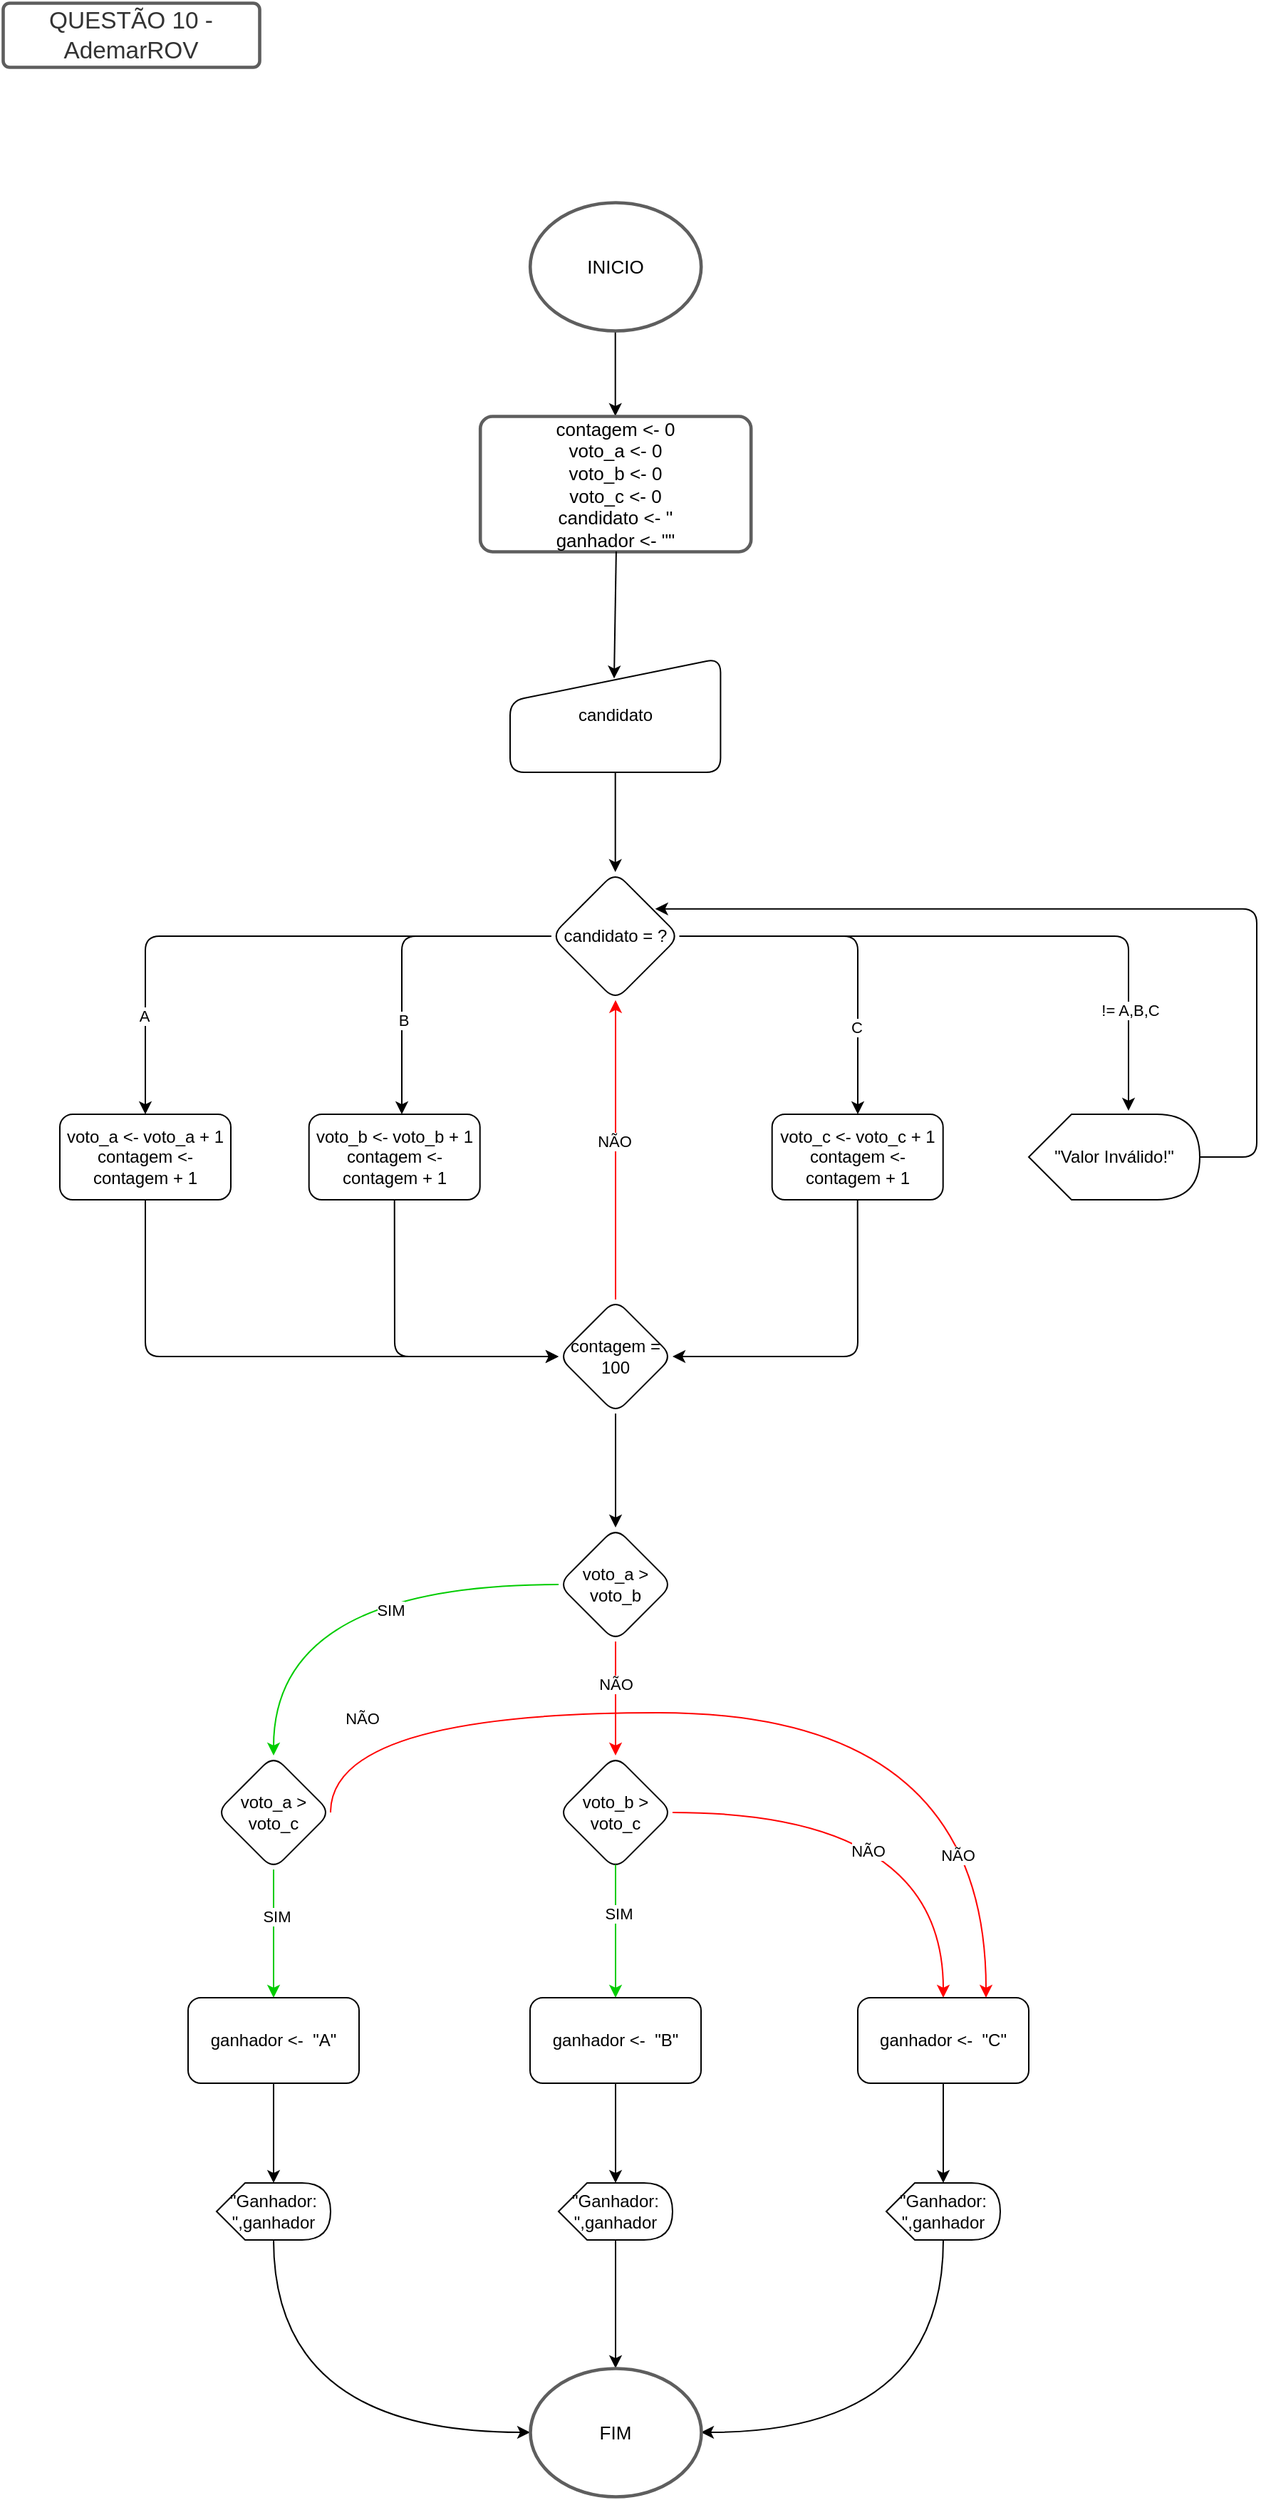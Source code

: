 <mxfile>
    <diagram id="K9tdpp2gKXIHnt1HSWHF" name="Página-1">
        <mxGraphModel dx="1258" dy="2342" grid="1" gridSize="10" guides="1" tooltips="1" connect="1" arrows="1" fold="1" page="1" pageScale="1" pageWidth="900" pageHeight="1600" background="#ffffff" math="0" shadow="0">
            <root>
                <mxCell id="0"/>
                <mxCell id="1" parent="0"/>
                <UserObject label="" lucidchartObjectId="sv5FRH7WopwM" id="27">
                    <mxCell style="html=1;jettySize=18;whiteSpace=wrap;fontSize=13.3;fontColor=#333333;fontStyle=1;strokeColor=#5E5E5E;strokeWidth=1.5;rounded=1;arcSize=12;edgeStyle=orthogonalEdgeStyle;startArrow=none;endArrow=block;endFill=1;exitX=0.009;exitY=0.5;exitPerimeter=0;entryX=0.009;entryY=0.5;entryPerimeter=0;" parent="1" edge="1">
                        <mxGeometry width="100" height="100" relative="1" as="geometry">
                            <Array as="points">
                                <mxPoint x="735" y="1425"/>
                                <mxPoint x="735" y="1114"/>
                            </Array>
                            <mxPoint x="836.17" y="1114.0" as="targetPoint"/>
                        </mxGeometry>
                    </mxCell>
                </UserObject>
                <mxCell id="28" value="Não" style="text;html=1;resizable=0;labelBackgroundColor=default;align=center;verticalAlign=middle;fontStyle=1;fontColor=#333333;fontSize=13.3;rounded=1;" parent="27" vertex="1">
                    <mxGeometry relative="1" as="geometry"/>
                </mxCell>
                <UserObject label="QUESTÃO 10 - AdemarROV" lucidchartObjectId="hB5FAly2sNbj" id="34">
                    <mxCell style="html=1;overflow=block;blockSpacing=1;whiteSpace=wrap;fontSize=16.7;fontColor=#333333;spacing=0;strokeColor=#5e5e5e;strokeOpacity=100;rounded=1;absoluteArcSize=1;arcSize=9;strokeWidth=2.3;fillColor=none;" parent="1" vertex="1">
                        <mxGeometry x="20" y="-1580" width="180" height="45" as="geometry"/>
                    </mxCell>
                </UserObject>
                <mxCell id="151" value="" style="edgeStyle=none;html=1;" edge="1" parent="1" source="67" target="150">
                    <mxGeometry relative="1" as="geometry"/>
                </mxCell>
                <UserObject label="INICIO" lucidchartObjectId="Ef6FRvu7aNQY" id="67">
                    <mxCell style="html=1;overflow=block;blockSpacing=1;whiteSpace=wrap;ellipse;fontSize=13;spacing=3.8;strokeColor=#5e5e5e;strokeOpacity=100;rounded=1;absoluteArcSize=1;arcSize=9;strokeWidth=2.3;" parent="1" vertex="1">
                        <mxGeometry x="389.85" y="-1440" width="120" height="90" as="geometry"/>
                    </mxCell>
                </UserObject>
                <mxCell id="150" value="contagem &amp;lt;- 0&lt;br&gt;voto_a &amp;lt;- 0&lt;br&gt;voto_b &amp;lt;- 0&lt;br&gt;voto_c &amp;lt;- 0&lt;br&gt;candidato &amp;lt;- ''&lt;br&gt;ganhador &amp;lt;- &quot;&quot;" style="whiteSpace=wrap;html=1;fontSize=13;strokeColor=#5e5e5e;spacing=3.8;rounded=1;arcSize=9;strokeWidth=2.3;" vertex="1" parent="1">
                    <mxGeometry x="354.85" y="-1290" width="190" height="95" as="geometry"/>
                </mxCell>
                <mxCell id="157" value="" style="edgeStyle=none;html=1;" edge="1" parent="1" source="154" target="156">
                    <mxGeometry relative="1" as="geometry"/>
                </mxCell>
                <mxCell id="154" value="candidato" style="shape=manualInput;whiteSpace=wrap;html=1;rounded=1;" vertex="1" parent="1">
                    <mxGeometry x="376" y="-1120" width="147.69" height="80" as="geometry"/>
                </mxCell>
                <mxCell id="155" value="" style="edgeStyle=none;html=1;entryX=0.485;entryY=0.177;entryDx=0;entryDy=0;entryPerimeter=0;" edge="1" parent="154">
                    <mxGeometry relative="1" as="geometry">
                        <mxPoint x="74.448" y="-75" as="sourcePoint"/>
                        <mxPoint x="73.0" y="14.16" as="targetPoint"/>
                    </mxGeometry>
                </mxCell>
                <mxCell id="159" value="" style="edgeStyle=elbowEdgeStyle;html=1;" edge="1" parent="1" source="156" target="158">
                    <mxGeometry relative="1" as="geometry">
                        <Array as="points">
                            <mxPoint x="300" y="-870"/>
                            <mxPoint x="290" y="-860"/>
                            <mxPoint x="300" y="-860"/>
                        </Array>
                    </mxGeometry>
                </mxCell>
                <mxCell id="163" value="B" style="edgeLabel;html=1;align=center;verticalAlign=middle;resizable=0;points=[];" vertex="1" connectable="0" parent="159">
                    <mxGeometry x="0.427" y="1" relative="1" as="geometry">
                        <mxPoint as="offset"/>
                    </mxGeometry>
                </mxCell>
                <mxCell id="161" value="" style="edgeStyle=elbowEdgeStyle;html=1;" edge="1" parent="1" source="156" target="160">
                    <mxGeometry relative="1" as="geometry">
                        <Array as="points">
                            <mxPoint x="120" y="-870"/>
                        </Array>
                    </mxGeometry>
                </mxCell>
                <mxCell id="162" value="A" style="edgeLabel;html=1;align=center;verticalAlign=middle;resizable=0;points=[];" vertex="1" connectable="0" parent="161">
                    <mxGeometry x="0.662" y="-1" relative="1" as="geometry">
                        <mxPoint as="offset"/>
                    </mxGeometry>
                </mxCell>
                <mxCell id="165" value="" style="edgeStyle=elbowEdgeStyle;html=1;" edge="1" parent="1" source="156" target="164">
                    <mxGeometry relative="1" as="geometry">
                        <Array as="points">
                            <mxPoint x="620" y="-860"/>
                        </Array>
                    </mxGeometry>
                </mxCell>
                <mxCell id="168" value="C" style="edgeLabel;html=1;align=center;verticalAlign=middle;resizable=0;points=[];" vertex="1" connectable="0" parent="165">
                    <mxGeometry x="0.507" y="-1" relative="1" as="geometry">
                        <mxPoint as="offset"/>
                    </mxGeometry>
                </mxCell>
                <mxCell id="167" value="" style="edgeStyle=elbowEdgeStyle;html=1;entryX=0.579;entryY=-0.042;entryDx=0;entryDy=0;entryPerimeter=0;" edge="1" parent="1" source="156" target="170">
                    <mxGeometry relative="1" as="geometry">
                        <mxPoint x="810.0" y="-800" as="targetPoint"/>
                        <Array as="points">
                            <mxPoint x="810" y="-850"/>
                        </Array>
                    </mxGeometry>
                </mxCell>
                <mxCell id="169" value="!= A,B,C" style="edgeLabel;html=1;align=center;verticalAlign=middle;resizable=0;points=[];" vertex="1" connectable="0" parent="167">
                    <mxGeometry x="0.674" y="1" relative="1" as="geometry">
                        <mxPoint as="offset"/>
                    </mxGeometry>
                </mxCell>
                <mxCell id="156" value="candidato = ?" style="rhombus;whiteSpace=wrap;html=1;rounded=1;" vertex="1" parent="1">
                    <mxGeometry x="404.85" y="-970" width="90" height="90" as="geometry"/>
                </mxCell>
                <mxCell id="174" style="edgeStyle=elbowEdgeStyle;html=1;exitX=0.5;exitY=1;exitDx=0;exitDy=0;entryX=0;entryY=0.5;entryDx=0;entryDy=0;" edge="1" parent="1" source="158" target="172">
                    <mxGeometry relative="1" as="geometry">
                        <Array as="points">
                            <mxPoint x="295" y="-690"/>
                        </Array>
                    </mxGeometry>
                </mxCell>
                <mxCell id="158" value="voto_b &amp;lt;- voto_b + 1&lt;br style=&quot;border-color: var(--border-color);&quot;&gt;contagem &amp;lt;- contagem + 1" style="whiteSpace=wrap;html=1;rounded=1;" vertex="1" parent="1">
                    <mxGeometry x="234.85" y="-800" width="120" height="60" as="geometry"/>
                </mxCell>
                <mxCell id="173" value="" style="edgeStyle=elbowEdgeStyle;html=1;" edge="1" parent="1" source="160" target="172">
                    <mxGeometry relative="1" as="geometry">
                        <Array as="points">
                            <mxPoint x="120" y="-690"/>
                        </Array>
                    </mxGeometry>
                </mxCell>
                <mxCell id="160" value="voto_a &amp;lt;- voto_a + 1&lt;br&gt;contagem &amp;lt;- contagem + 1" style="whiteSpace=wrap;html=1;rounded=1;" vertex="1" parent="1">
                    <mxGeometry x="60.0" y="-800" width="120" height="60" as="geometry"/>
                </mxCell>
                <mxCell id="175" style="edgeStyle=elbowEdgeStyle;html=1;exitX=0.5;exitY=1;exitDx=0;exitDy=0;entryX=1;entryY=0.5;entryDx=0;entryDy=0;" edge="1" parent="1" source="164" target="172">
                    <mxGeometry relative="1" as="geometry">
                        <Array as="points">
                            <mxPoint x="620" y="-690"/>
                        </Array>
                    </mxGeometry>
                </mxCell>
                <mxCell id="164" value="voto_c &amp;lt;- voto_c + 1&lt;br style=&quot;border-color: var(--border-color);&quot;&gt;contagem &amp;lt;- contagem + 1" style="whiteSpace=wrap;html=1;rounded=1;" vertex="1" parent="1">
                    <mxGeometry x="559.85" y="-800" width="120" height="60" as="geometry"/>
                </mxCell>
                <mxCell id="171" style="edgeStyle=elbowEdgeStyle;html=1;exitX=1;exitY=0.5;exitDx=0;exitDy=0;exitPerimeter=0;entryX=0.811;entryY=0.287;entryDx=0;entryDy=0;entryPerimeter=0;" edge="1" parent="1" source="170" target="156">
                    <mxGeometry relative="1" as="geometry">
                        <Array as="points">
                            <mxPoint x="900" y="-870"/>
                        </Array>
                    </mxGeometry>
                </mxCell>
                <mxCell id="170" value="&quot;Valor Inválido!&quot;" style="shape=display;whiteSpace=wrap;html=1;rounded=1;" vertex="1" parent="1">
                    <mxGeometry x="740" y="-800" width="120" height="60" as="geometry"/>
                </mxCell>
                <mxCell id="176" style="edgeStyle=elbowEdgeStyle;html=1;exitX=0.5;exitY=0;exitDx=0;exitDy=0;strokeColor=#FF0000;" edge="1" parent="1" source="172" target="156">
                    <mxGeometry relative="1" as="geometry"/>
                </mxCell>
                <mxCell id="177" value="NÃO" style="edgeLabel;html=1;align=center;verticalAlign=middle;resizable=0;points=[];" vertex="1" connectable="0" parent="176">
                    <mxGeometry x="0.055" y="1" relative="1" as="geometry">
                        <mxPoint as="offset"/>
                    </mxGeometry>
                </mxCell>
                <mxCell id="184" value="" style="edgeStyle=elbowEdgeStyle;html=1;strokeColor=#000000;" edge="1" parent="1" source="172" target="183">
                    <mxGeometry relative="1" as="geometry"/>
                </mxCell>
                <mxCell id="172" value="contagem = 100" style="rhombus;whiteSpace=wrap;html=1;rounded=1;" vertex="1" parent="1">
                    <mxGeometry x="410" y="-670" width="80" height="80" as="geometry"/>
                </mxCell>
                <mxCell id="186" value="" style="edgeStyle=orthogonalEdgeStyle;html=1;strokeColor=#00CC00;curved=1;" edge="1" parent="1" source="183" target="185">
                    <mxGeometry relative="1" as="geometry">
                        <Array as="points">
                            <mxPoint x="210" y="-470"/>
                        </Array>
                    </mxGeometry>
                </mxCell>
                <mxCell id="194" value="SIM" style="edgeLabel;html=1;align=center;verticalAlign=middle;resizable=0;points=[];" vertex="1" connectable="0" parent="186">
                    <mxGeometry x="-0.259" y="18" relative="1" as="geometry">
                        <mxPoint as="offset"/>
                    </mxGeometry>
                </mxCell>
                <mxCell id="193" value="" style="edgeStyle=orthogonalEdgeStyle;curved=1;html=1;strokeColor=#FF0000;" edge="1" parent="1" source="183" target="191">
                    <mxGeometry relative="1" as="geometry">
                        <Array as="points">
                            <mxPoint x="450" y="-390"/>
                            <mxPoint x="450" y="-390"/>
                        </Array>
                    </mxGeometry>
                </mxCell>
                <mxCell id="196" value="NÃO" style="edgeLabel;html=1;align=center;verticalAlign=middle;resizable=0;points=[];" vertex="1" connectable="0" parent="193">
                    <mxGeometry x="-0.264" relative="1" as="geometry">
                        <mxPoint as="offset"/>
                    </mxGeometry>
                </mxCell>
                <mxCell id="183" value="voto_a &amp;gt; voto_b" style="rhombus;whiteSpace=wrap;html=1;rounded=1;" vertex="1" parent="1">
                    <mxGeometry x="410" y="-510" width="80" height="80" as="geometry"/>
                </mxCell>
                <mxCell id="188" value="" style="edgeStyle=orthogonalEdgeStyle;curved=1;html=1;strokeColor=#00CC00;" edge="1" parent="1" source="185" target="187">
                    <mxGeometry relative="1" as="geometry"/>
                </mxCell>
                <mxCell id="195" value="SIM" style="edgeLabel;html=1;align=center;verticalAlign=middle;resizable=0;points=[];" vertex="1" connectable="0" parent="188">
                    <mxGeometry x="-0.267" y="2" relative="1" as="geometry">
                        <mxPoint as="offset"/>
                    </mxGeometry>
                </mxCell>
                <mxCell id="192" value="" style="edgeStyle=orthogonalEdgeStyle;curved=1;html=1;strokeColor=#FF0000;entryX=0.75;entryY=0;entryDx=0;entryDy=0;exitX=1;exitY=0.5;exitDx=0;exitDy=0;" edge="1" parent="1" source="185" target="213">
                    <mxGeometry relative="1" as="geometry">
                        <Array as="points">
                            <mxPoint x="250" y="-380"/>
                            <mxPoint x="710" y="-380"/>
                        </Array>
                    </mxGeometry>
                </mxCell>
                <mxCell id="197" value="NÃO" style="edgeLabel;html=1;align=center;verticalAlign=middle;resizable=0;points=[];" vertex="1" connectable="0" parent="192">
                    <mxGeometry x="-0.083" y="-1" relative="1" as="geometry">
                        <mxPoint x="175" y="99" as="offset"/>
                    </mxGeometry>
                </mxCell>
                <mxCell id="219" value="NÃO" style="edgeLabel;html=1;align=center;verticalAlign=middle;resizable=0;points=[];" vertex="1" connectable="0" parent="192">
                    <mxGeometry x="-0.748" y="-4" relative="1" as="geometry">
                        <mxPoint as="offset"/>
                    </mxGeometry>
                </mxCell>
                <mxCell id="185" value="voto_a &amp;gt; voto_c" style="rhombus;whiteSpace=wrap;html=1;rounded=1;" vertex="1" parent="1">
                    <mxGeometry x="170" y="-350" width="80" height="80" as="geometry"/>
                </mxCell>
                <mxCell id="190" value="" style="edgeStyle=orthogonalEdgeStyle;curved=1;html=1;strokeColor=#000000;" edge="1" parent="1" source="187" target="189">
                    <mxGeometry relative="1" as="geometry"/>
                </mxCell>
                <mxCell id="187" value="ganhador &amp;lt;-&amp;nbsp; &quot;A&quot;" style="whiteSpace=wrap;html=1;rounded=1;" vertex="1" parent="1">
                    <mxGeometry x="150" y="-180" width="120" height="60" as="geometry"/>
                </mxCell>
                <mxCell id="216" style="edgeStyle=orthogonalEdgeStyle;curved=1;html=1;exitX=0;exitY=0;exitDx=40;exitDy=40;exitPerimeter=0;entryX=0;entryY=0.5;entryDx=0;entryDy=0;strokeColor=#000000;" edge="1" parent="1" source="189" target="215">
                    <mxGeometry relative="1" as="geometry"/>
                </mxCell>
                <mxCell id="189" value="&quot;Ganhador: &quot;,ganhador" style="shape=display;whiteSpace=wrap;html=1;rounded=1;" vertex="1" parent="1">
                    <mxGeometry x="170" y="-50" width="80" height="40" as="geometry"/>
                </mxCell>
                <mxCell id="210" value="" style="edgeStyle=orthogonalEdgeStyle;curved=1;html=1;strokeColor=#FF0000;entryX=0.5;entryY=0;entryDx=0;entryDy=0;" edge="1" parent="1" source="191" target="213">
                    <mxGeometry relative="1" as="geometry">
                        <mxPoint x="680" y="-180" as="targetPoint"/>
                    </mxGeometry>
                </mxCell>
                <mxCell id="211" value="NÃO" style="edgeLabel;html=1;align=center;verticalAlign=middle;resizable=0;points=[];" vertex="1" connectable="0" parent="210">
                    <mxGeometry x="-0.147" y="-27" relative="1" as="geometry">
                        <mxPoint as="offset"/>
                    </mxGeometry>
                </mxCell>
                <mxCell id="191" value="voto_b &amp;gt; voto_c" style="rhombus;whiteSpace=wrap;html=1;rounded=1;" vertex="1" parent="1">
                    <mxGeometry x="410" y="-350" width="80" height="80" as="geometry"/>
                </mxCell>
                <mxCell id="202" value="" style="edgeStyle=orthogonalEdgeStyle;curved=1;html=1;strokeColor=#00CC00;exitX=0.5;exitY=0.958;exitDx=0;exitDy=0;exitPerimeter=0;" edge="1" parent="1" target="205" source="191">
                    <mxGeometry relative="1" as="geometry">
                        <mxPoint x="450" y="-270" as="sourcePoint"/>
                    </mxGeometry>
                </mxCell>
                <mxCell id="203" value="SIM" style="edgeLabel;html=1;align=center;verticalAlign=middle;resizable=0;points=[];" vertex="1" connectable="0" parent="202">
                    <mxGeometry x="-0.267" y="2" relative="1" as="geometry">
                        <mxPoint as="offset"/>
                    </mxGeometry>
                </mxCell>
                <mxCell id="204" value="" style="edgeStyle=orthogonalEdgeStyle;curved=1;html=1;strokeColor=#000000;" edge="1" parent="1" source="205" target="206">
                    <mxGeometry relative="1" as="geometry"/>
                </mxCell>
                <mxCell id="205" value="ganhador &amp;lt;-&amp;nbsp; &quot;B&quot;" style="whiteSpace=wrap;html=1;rounded=1;" vertex="1" parent="1">
                    <mxGeometry x="390" y="-180" width="120" height="60" as="geometry"/>
                </mxCell>
                <mxCell id="217" style="edgeStyle=orthogonalEdgeStyle;curved=1;html=1;exitX=0;exitY=0;exitDx=40;exitDy=40;exitPerimeter=0;entryX=0.5;entryY=0;entryDx=0;entryDy=0;strokeColor=#000000;" edge="1" parent="1" source="206" target="215">
                    <mxGeometry relative="1" as="geometry"/>
                </mxCell>
                <mxCell id="206" value="&quot;Ganhador: &quot;,ganhador" style="shape=display;whiteSpace=wrap;html=1;rounded=1;" vertex="1" parent="1">
                    <mxGeometry x="410" y="-50" width="80" height="40" as="geometry"/>
                </mxCell>
                <mxCell id="212" value="" style="edgeStyle=orthogonalEdgeStyle;curved=1;html=1;strokeColor=#000000;" edge="1" parent="1" source="213" target="214">
                    <mxGeometry relative="1" as="geometry"/>
                </mxCell>
                <mxCell id="213" value="ganhador &amp;lt;-&amp;nbsp; &quot;C&quot;" style="whiteSpace=wrap;html=1;rounded=1;" vertex="1" parent="1">
                    <mxGeometry x="620" y="-180" width="120" height="60" as="geometry"/>
                </mxCell>
                <mxCell id="218" style="edgeStyle=orthogonalEdgeStyle;curved=1;html=1;exitX=0;exitY=0;exitDx=40;exitDy=40;exitPerimeter=0;entryX=1;entryY=0.5;entryDx=0;entryDy=0;strokeColor=#000000;" edge="1" parent="1" source="214" target="215">
                    <mxGeometry relative="1" as="geometry"/>
                </mxCell>
                <mxCell id="214" value="&quot;Ganhador: &quot;,ganhador" style="shape=display;whiteSpace=wrap;html=1;rounded=1;" vertex="1" parent="1">
                    <mxGeometry x="640" y="-50" width="80" height="40" as="geometry"/>
                </mxCell>
                <UserObject label="FIM" lucidchartObjectId="Ef6FRvu7aNQY" id="215">
                    <mxCell style="html=1;overflow=block;blockSpacing=1;whiteSpace=wrap;ellipse;fontSize=13;spacing=3.8;strokeColor=#5e5e5e;strokeOpacity=100;rounded=1;absoluteArcSize=1;arcSize=9;strokeWidth=2.3;" vertex="1" parent="1">
                        <mxGeometry x="390" y="80" width="120" height="90" as="geometry"/>
                    </mxCell>
                </UserObject>
            </root>
        </mxGraphModel>
    </diagram>
</mxfile>